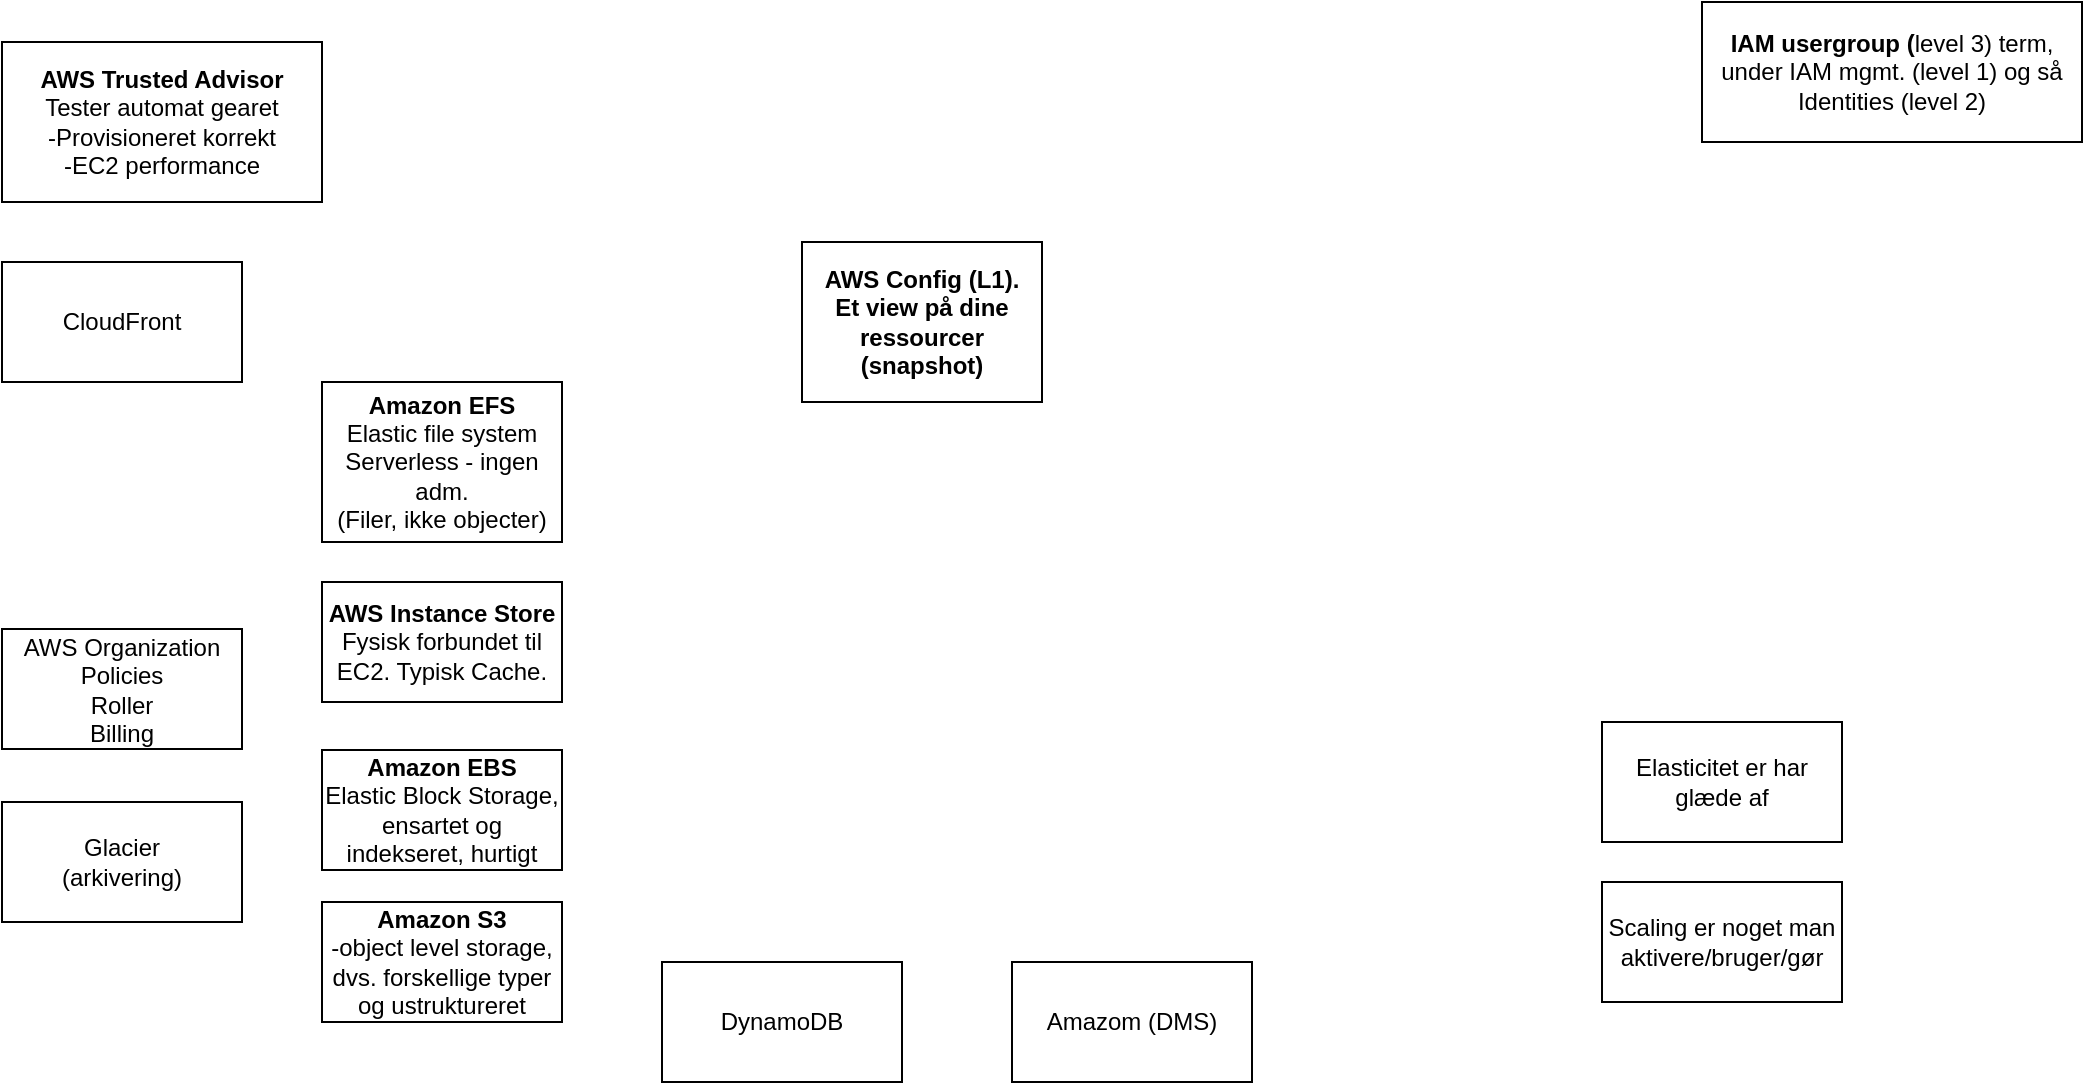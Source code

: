 <mxfile version="26.2.12">
  <diagram name="Page-1" id="VCvHZR2WXto5X7LXfwCY">
    <mxGraphModel dx="1316" dy="675" grid="1" gridSize="10" guides="1" tooltips="1" connect="1" arrows="1" fold="1" page="1" pageScale="1" pageWidth="1169" pageHeight="827" math="0" shadow="0">
      <root>
        <mxCell id="0" />
        <mxCell id="1" parent="0" />
        <mxCell id="N-OLMTnW74gIgdQo4pyC-1" value="&lt;b&gt;IAM usergroup (&lt;/b&gt;level 3) term, under IAM mgmt. (level 1) og så Identities (level 2)" style="rounded=0;whiteSpace=wrap;html=1;" parent="1" vertex="1">
          <mxGeometry x="930" y="40" width="190" height="70" as="geometry" />
        </mxCell>
        <mxCell id="N-OLMTnW74gIgdQo4pyC-2" value="&lt;b&gt;AWS Trusted Advisor&lt;/b&gt;&lt;div&gt;Tester automat gearet&lt;/div&gt;&lt;div&gt;-Provisioneret korrekt&lt;/div&gt;&lt;div&gt;-EC2 performance&lt;/div&gt;" style="rounded=0;whiteSpace=wrap;html=1;" parent="1" vertex="1">
          <mxGeometry x="80" y="60" width="160" height="80" as="geometry" />
        </mxCell>
        <mxCell id="N-OLMTnW74gIgdQo4pyC-3" value="CloudFront" style="rounded=0;whiteSpace=wrap;html=1;" parent="1" vertex="1">
          <mxGeometry x="80" y="170" width="120" height="60" as="geometry" />
        </mxCell>
        <mxCell id="N-OLMTnW74gIgdQo4pyC-4" value="AWS Organization&lt;div&gt;Policies&lt;/div&gt;&lt;div&gt;Roller&lt;/div&gt;&lt;div&gt;Billing&lt;/div&gt;" style="rounded=0;whiteSpace=wrap;html=1;" parent="1" vertex="1">
          <mxGeometry x="80" y="353.5" width="120" height="60" as="geometry" />
        </mxCell>
        <mxCell id="N-OLMTnW74gIgdQo4pyC-5" value="Glacier&lt;div&gt;(arkivering)&lt;/div&gt;" style="rounded=0;whiteSpace=wrap;html=1;" parent="1" vertex="1">
          <mxGeometry x="80" y="440" width="120" height="60" as="geometry" />
        </mxCell>
        <mxCell id="N-OLMTnW74gIgdQo4pyC-7" value="&lt;b&gt;Amazon&amp;nbsp;&lt;/b&gt;&lt;b style=&quot;background-color: transparent; color: light-dark(rgb(0, 0, 0), rgb(255, 255, 255));&quot;&gt;S3&lt;/b&gt;&lt;div&gt;&lt;div&gt;-object level storage, dvs. forskellige typer og ustruktureret&lt;/div&gt;&lt;/div&gt;" style="rounded=0;whiteSpace=wrap;html=1;" parent="1" vertex="1">
          <mxGeometry x="240" y="490" width="120" height="60" as="geometry" />
        </mxCell>
        <mxCell id="N-OLMTnW74gIgdQo4pyC-8" value="DynamoDB" style="rounded=0;whiteSpace=wrap;html=1;" parent="1" vertex="1">
          <mxGeometry x="410" y="520" width="120" height="60" as="geometry" />
        </mxCell>
        <mxCell id="N-OLMTnW74gIgdQo4pyC-9" value="Amazom (DMS)" style="rounded=0;whiteSpace=wrap;html=1;" parent="1" vertex="1">
          <mxGeometry x="585" y="520" width="120" height="60" as="geometry" />
        </mxCell>
        <mxCell id="N-OLMTnW74gIgdQo4pyC-10" value="Elasticitet er har glæde af" style="rounded=0;whiteSpace=wrap;html=1;" parent="1" vertex="1">
          <mxGeometry x="880" y="400" width="120" height="60" as="geometry" />
        </mxCell>
        <mxCell id="N-OLMTnW74gIgdQo4pyC-11" value="Scaling er noget man aktivere/bruger/gør" style="rounded=0;whiteSpace=wrap;html=1;" parent="1" vertex="1">
          <mxGeometry x="880" y="480" width="120" height="60" as="geometry" />
        </mxCell>
        <mxCell id="YO7A1a3UFihamz9B0ZOD-1" value="&lt;b&gt;Amazon EBS&lt;/b&gt;&lt;div&gt;Elastic Block Storage, ensartet og indekseret, hurtigt&lt;/div&gt;" style="rounded=0;whiteSpace=wrap;html=1;" vertex="1" parent="1">
          <mxGeometry x="240" y="414" width="120" height="60" as="geometry" />
        </mxCell>
        <mxCell id="YO7A1a3UFihamz9B0ZOD-2" value="&lt;b&gt;AWS Instance Store&lt;br&gt;&lt;/b&gt;&lt;div&gt;Fysisk forbundet til EC2. Typisk Cache.&lt;/div&gt;" style="rounded=0;whiteSpace=wrap;html=1;" vertex="1" parent="1">
          <mxGeometry x="240" y="330" width="120" height="60" as="geometry" />
        </mxCell>
        <mxCell id="YO7A1a3UFihamz9B0ZOD-3" value="&lt;b&gt;Amazon EFS&lt;/b&gt;&lt;div&gt;Elastic file system&lt;/div&gt;&lt;div&gt;Serverless - ingen adm.&lt;/div&gt;&lt;div&gt;(Filer, ikke objecter)&lt;/div&gt;" style="rounded=0;whiteSpace=wrap;html=1;" vertex="1" parent="1">
          <mxGeometry x="240" y="230" width="120" height="80" as="geometry" />
        </mxCell>
        <mxCell id="YO7A1a3UFihamz9B0ZOD-4" value="&lt;b&gt;AWS Config (L1).&lt;/b&gt;&lt;div&gt;&lt;b&gt;Et view på dine ressourcer (snapshot)&lt;/b&gt;&lt;/div&gt;" style="rounded=0;whiteSpace=wrap;html=1;" vertex="1" parent="1">
          <mxGeometry x="480" y="160" width="120" height="80" as="geometry" />
        </mxCell>
      </root>
    </mxGraphModel>
  </diagram>
</mxfile>
